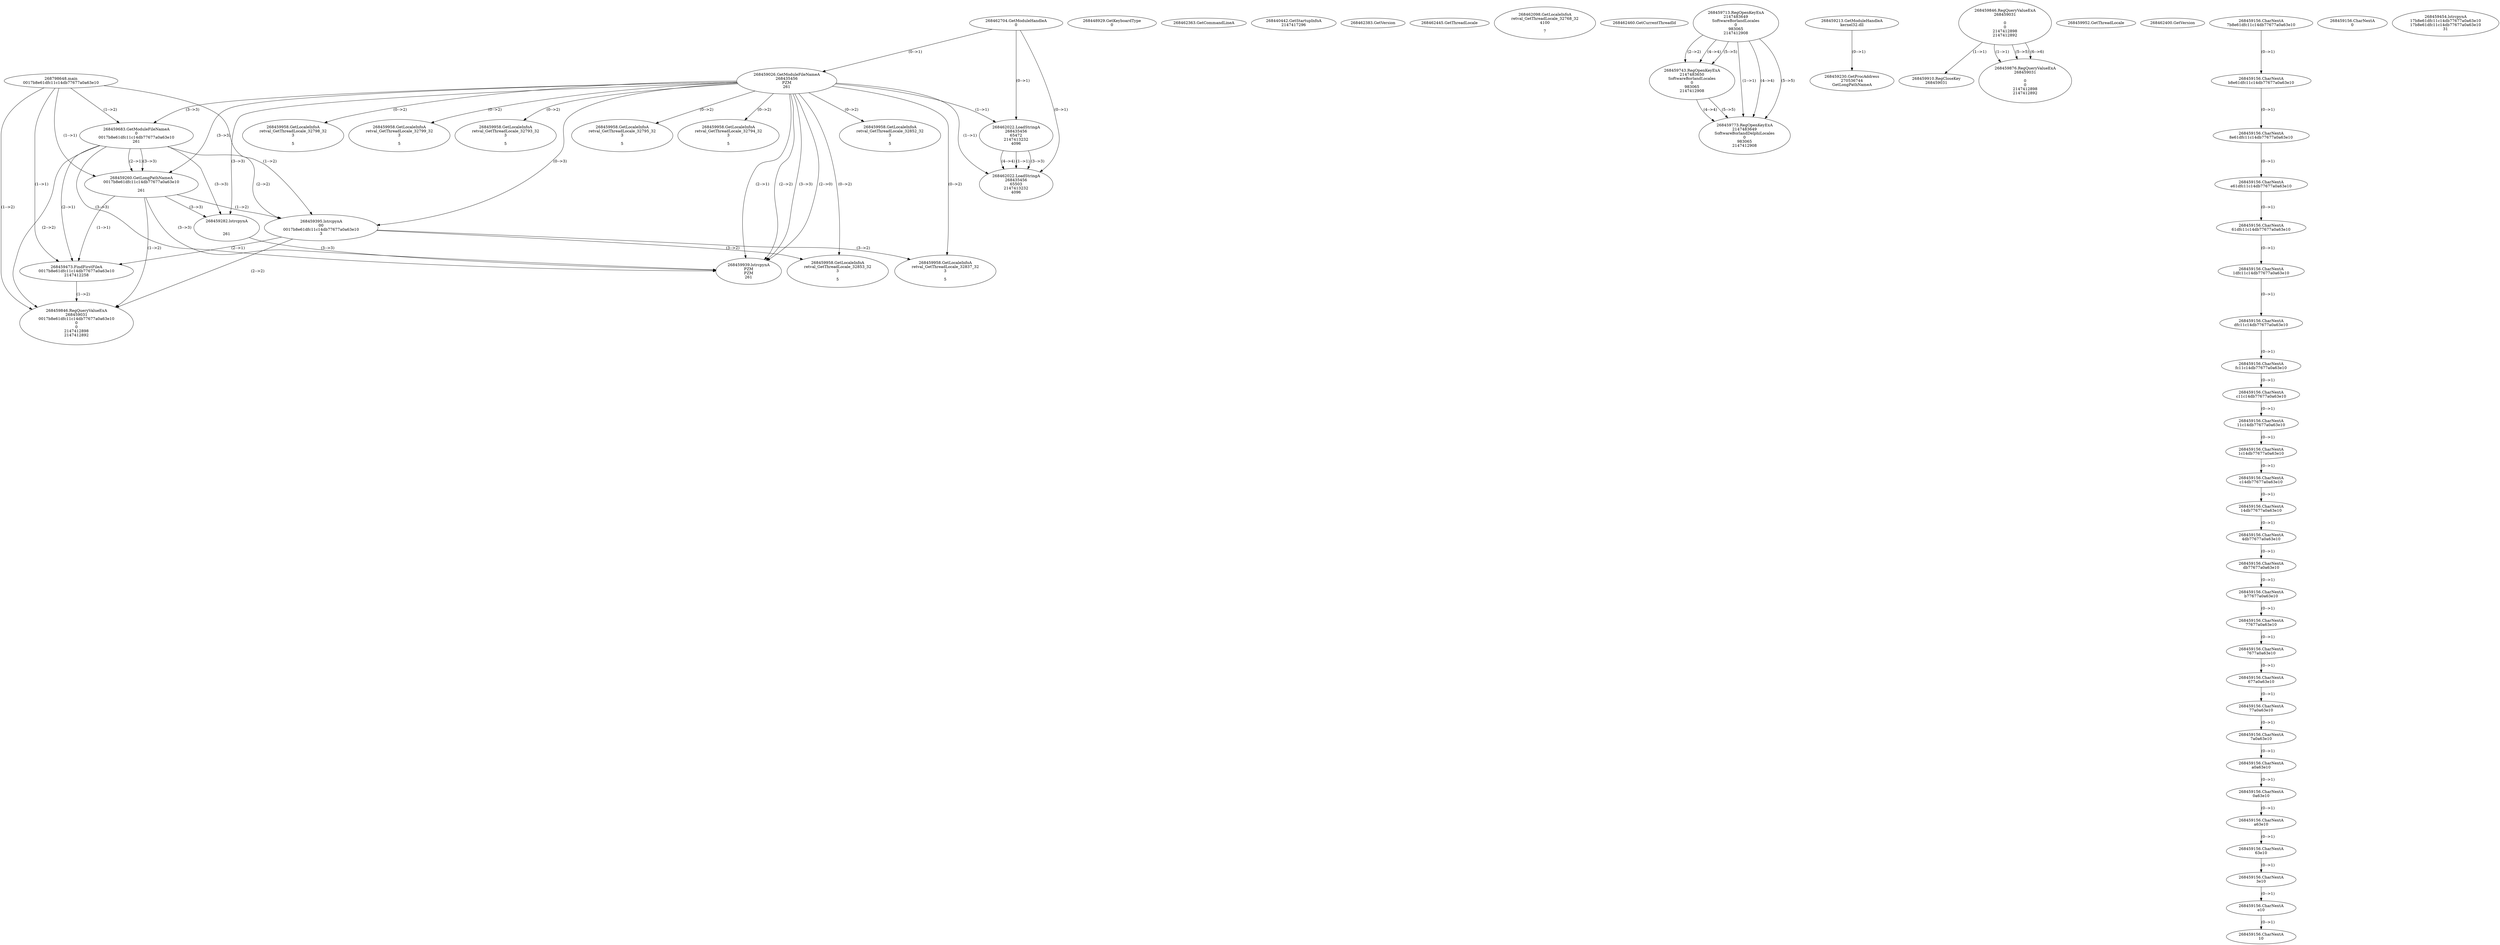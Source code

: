 // Global SCDG with merge call
digraph {
	0 [label="268798648.main
0017b8e61dfc11c14db77677a0a63e10"]
	1 [label="268462704.GetModuleHandleA
0"]
	2 [label="268448929.GetKeyboardType
0"]
	3 [label="268462363.GetCommandLineA
"]
	4 [label="268440442.GetStartupInfoA
2147417296"]
	5 [label="268462383.GetVersion
"]
	6 [label="268462445.GetThreadLocale
"]
	7 [label="268462098.GetLocaleInfoA
retval_GetThreadLocale_32768_32
4100

7"]
	8 [label="268462460.GetCurrentThreadId
"]
	9 [label="268459026.GetModuleFileNameA
268435456
PZM
261"]
	1 -> 9 [label="(0-->1)"]
	10 [label="268459683.GetModuleFileNameA
0
0017b8e61dfc11c14db77677a0a63e10
261"]
	0 -> 10 [label="(1-->2)"]
	9 -> 10 [label="(3-->3)"]
	11 [label="268459713.RegOpenKeyExA
2147483649
Software\Borland\Locales
0
983065
2147412908"]
	12 [label="268459213.GetModuleHandleA
kernel32.dll"]
	13 [label="268459230.GetProcAddress
270536744
GetLongPathNameA"]
	12 -> 13 [label="(0-->1)"]
	14 [label="268459260.GetLongPathNameA
0017b8e61dfc11c14db77677a0a63e10

261"]
	0 -> 14 [label="(1-->1)"]
	10 -> 14 [label="(2-->1)"]
	9 -> 14 [label="(3-->3)"]
	10 -> 14 [label="(3-->3)"]
	15 [label="268459282.lstrcpynA


261"]
	9 -> 15 [label="(3-->3)"]
	10 -> 15 [label="(3-->3)"]
	14 -> 15 [label="(3-->3)"]
	16 [label="268459846.RegQueryValueExA
268459031

0
0
2147412898
2147412892"]
	17 [label="268459910.RegCloseKey
268459031"]
	16 -> 17 [label="(1-->1)"]
	18 [label="268459939.lstrcpynA
PZM
PZM
261"]
	9 -> 18 [label="(2-->1)"]
	9 -> 18 [label="(2-->2)"]
	9 -> 18 [label="(3-->3)"]
	10 -> 18 [label="(3-->3)"]
	14 -> 18 [label="(3-->3)"]
	15 -> 18 [label="(3-->3)"]
	9 -> 18 [label="(2-->0)"]
	19 [label="268459952.GetThreadLocale
"]
	20 [label="268459958.GetLocaleInfoA
retval_GetThreadLocale_32852_32
3

5"]
	9 -> 20 [label="(0-->2)"]
	21 [label="268462022.LoadStringA
268435456
65472
2147413232
4096"]
	1 -> 21 [label="(0-->1)"]
	9 -> 21 [label="(1-->1)"]
	22 [label="268462400.GetVersion
"]
	23 [label="268459395.lstrcpynA
00
0017b8e61dfc11c14db77677a0a63e10
3"]
	0 -> 23 [label="(1-->2)"]
	10 -> 23 [label="(2-->2)"]
	14 -> 23 [label="(1-->2)"]
	9 -> 23 [label="(0-->3)"]
	24 [label="268459156.CharNextA
7b8e61dfc11c14db77677a0a63e10"]
	25 [label="268459156.CharNextA
b8e61dfc11c14db77677a0a63e10"]
	24 -> 25 [label="(0-->1)"]
	26 [label="268459156.CharNextA
8e61dfc11c14db77677a0a63e10"]
	25 -> 26 [label="(0-->1)"]
	27 [label="268459156.CharNextA
e61dfc11c14db77677a0a63e10"]
	26 -> 27 [label="(0-->1)"]
	28 [label="268459156.CharNextA
61dfc11c14db77677a0a63e10"]
	27 -> 28 [label="(0-->1)"]
	29 [label="268459156.CharNextA
1dfc11c14db77677a0a63e10"]
	28 -> 29 [label="(0-->1)"]
	30 [label="268459156.CharNextA
dfc11c14db77677a0a63e10"]
	29 -> 30 [label="(0-->1)"]
	31 [label="268459156.CharNextA
fc11c14db77677a0a63e10"]
	30 -> 31 [label="(0-->1)"]
	32 [label="268459156.CharNextA
c11c14db77677a0a63e10"]
	31 -> 32 [label="(0-->1)"]
	33 [label="268459156.CharNextA
11c14db77677a0a63e10"]
	32 -> 33 [label="(0-->1)"]
	34 [label="268459156.CharNextA
1c14db77677a0a63e10"]
	33 -> 34 [label="(0-->1)"]
	35 [label="268459156.CharNextA
c14db77677a0a63e10"]
	34 -> 35 [label="(0-->1)"]
	36 [label="268459156.CharNextA
14db77677a0a63e10"]
	35 -> 36 [label="(0-->1)"]
	37 [label="268459156.CharNextA
4db77677a0a63e10"]
	36 -> 37 [label="(0-->1)"]
	38 [label="268459156.CharNextA
db77677a0a63e10"]
	37 -> 38 [label="(0-->1)"]
	39 [label="268459156.CharNextA
b77677a0a63e10"]
	38 -> 39 [label="(0-->1)"]
	40 [label="268459156.CharNextA
77677a0a63e10"]
	39 -> 40 [label="(0-->1)"]
	41 [label="268459156.CharNextA
7677a0a63e10"]
	40 -> 41 [label="(0-->1)"]
	42 [label="268459156.CharNextA
677a0a63e10"]
	41 -> 42 [label="(0-->1)"]
	43 [label="268459156.CharNextA
77a0a63e10"]
	42 -> 43 [label="(0-->1)"]
	44 [label="268459156.CharNextA
7a0a63e10"]
	43 -> 44 [label="(0-->1)"]
	45 [label="268459156.CharNextA
a0a63e10"]
	44 -> 45 [label="(0-->1)"]
	46 [label="268459156.CharNextA
0a63e10"]
	45 -> 46 [label="(0-->1)"]
	47 [label="268459156.CharNextA
a63e10"]
	46 -> 47 [label="(0-->1)"]
	48 [label="268459156.CharNextA
63e10"]
	47 -> 48 [label="(0-->1)"]
	49 [label="268459156.CharNextA
3e10"]
	48 -> 49 [label="(0-->1)"]
	50 [label="268459156.CharNextA
e10"]
	49 -> 50 [label="(0-->1)"]
	51 [label="268459156.CharNextA
10"]
	50 -> 51 [label="(0-->1)"]
	52 [label="268459156.CharNextA
0"]
	53 [label="268459454.lstrcpynA
17b8e61dfc11c14db77677a0a63e10
17b8e61dfc11c14db77677a0a63e10
31"]
	54 [label="268459473.FindFirstFileA
0017b8e61dfc11c14db77677a0a63e10
2147412258"]
	0 -> 54 [label="(1-->1)"]
	10 -> 54 [label="(2-->1)"]
	14 -> 54 [label="(1-->1)"]
	23 -> 54 [label="(2-->1)"]
	55 [label="268459846.RegQueryValueExA
268459031
0017b8e61dfc11c14db77677a0a63e10
0
0
2147412898
2147412892"]
	0 -> 55 [label="(1-->2)"]
	10 -> 55 [label="(2-->2)"]
	14 -> 55 [label="(1-->2)"]
	23 -> 55 [label="(2-->2)"]
	54 -> 55 [label="(1-->2)"]
	56 [label="268459958.GetLocaleInfoA
retval_GetThreadLocale_32853_32
3

5"]
	9 -> 56 [label="(0-->2)"]
	23 -> 56 [label="(3-->2)"]
	57 [label="268459743.RegOpenKeyExA
2147483650
Software\Borland\Locales
0
983065
2147412908"]
	11 -> 57 [label="(2-->2)"]
	11 -> 57 [label="(4-->4)"]
	11 -> 57 [label="(5-->5)"]
	58 [label="268459958.GetLocaleInfoA
retval_GetThreadLocale_32837_32
3

5"]
	9 -> 58 [label="(0-->2)"]
	23 -> 58 [label="(3-->2)"]
	59 [label="268462022.LoadStringA
268435456
65503
2147413232
4096"]
	1 -> 59 [label="(0-->1)"]
	9 -> 59 [label="(1-->1)"]
	21 -> 59 [label="(1-->1)"]
	21 -> 59 [label="(3-->3)"]
	21 -> 59 [label="(4-->4)"]
	60 [label="268459958.GetLocaleInfoA
retval_GetThreadLocale_32798_32
3

5"]
	9 -> 60 [label="(0-->2)"]
	61 [label="268459773.RegOpenKeyExA
2147483649
Software\Borland\Delphi\Locales
0
983065
2147412908"]
	11 -> 61 [label="(1-->1)"]
	11 -> 61 [label="(4-->4)"]
	57 -> 61 [label="(4-->4)"]
	11 -> 61 [label="(5-->5)"]
	57 -> 61 [label="(5-->5)"]
	62 [label="268459958.GetLocaleInfoA
retval_GetThreadLocale_32799_32
3

5"]
	9 -> 62 [label="(0-->2)"]
	63 [label="268459876.RegQueryValueExA
268459031

0
0
2147412898
2147412892"]
	16 -> 63 [label="(1-->1)"]
	16 -> 63 [label="(5-->5)"]
	16 -> 63 [label="(6-->6)"]
	64 [label="268459958.GetLocaleInfoA
retval_GetThreadLocale_32793_32
3

5"]
	9 -> 64 [label="(0-->2)"]
	65 [label="268459958.GetLocaleInfoA
retval_GetThreadLocale_32795_32
3

5"]
	9 -> 65 [label="(0-->2)"]
	66 [label="268459958.GetLocaleInfoA
retval_GetThreadLocale_32794_32
3

5"]
	9 -> 66 [label="(0-->2)"]
}
